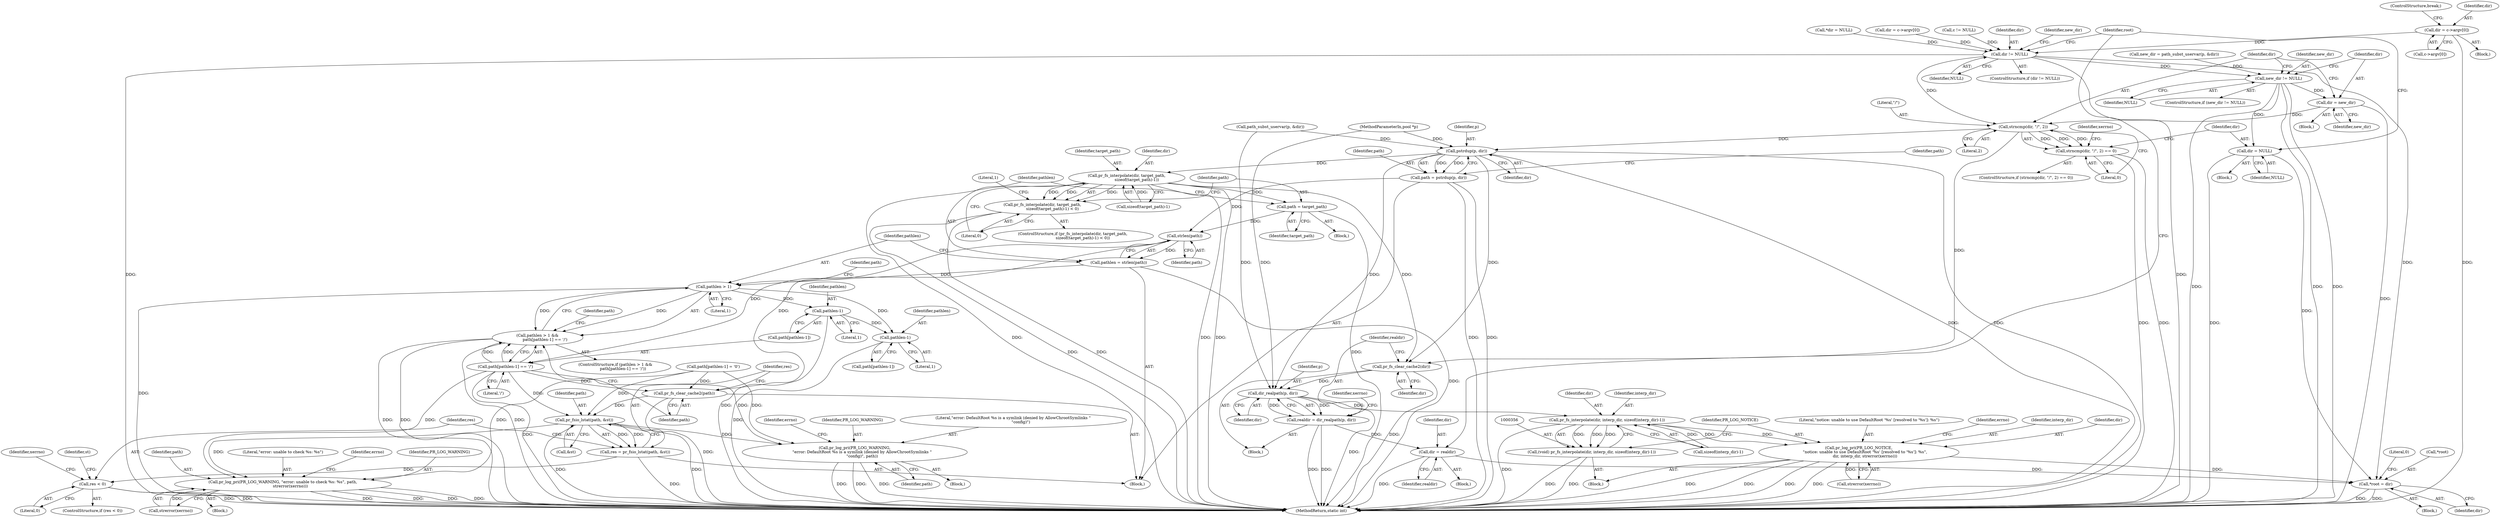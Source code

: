 digraph "1_proftpd_349addc3be4fcdad9bd4ec01ad1ccd916c898ed8@array" {
"1000163" [label="(Call,dir = c->argv[0])"];
"1000182" [label="(Call,dir != NULL)"];
"1000194" [label="(Call,new_dir != NULL)"];
"1000198" [label="(Call,dir = new_dir)"];
"1000203" [label="(Call,strncmp(dir, \"/\", 2))"];
"1000202" [label="(Call,strncmp(dir, \"/\", 2) == 0)"];
"1000230" [label="(Call,pstrdup(p, dir))"];
"1000228" [label="(Call,path = pstrdup(p, dir))"];
"1000264" [label="(Call,strlen(path))"];
"1000262" [label="(Call,pathlen = strlen(path))"];
"1000268" [label="(Call,pathlen > 1)"];
"1000267" [label="(Call,pathlen > 1 &&\n            path[pathlen-1] == '/')"];
"1000274" [label="(Call,pathlen-1)"];
"1000282" [label="(Call,pathlen-1)"];
"1000271" [label="(Call,path[pathlen-1] == '/')"];
"1000286" [label="(Call,pr_fs_clear_cache2(path))"];
"1000290" [label="(Call,pr_fsio_lstat(path, &st))"];
"1000288" [label="(Call,res = pr_fsio_lstat(path, &st))"];
"1000295" [label="(Call,res < 0)"];
"1000302" [label="(Call,pr_log_pri(PR_LOG_WARNING, \"error: unable to check %s: %s\", path,\n            strerror(xerrno)))"];
"1000320" [label="(Call,pr_log_pri(PR_LOG_WARNING,\n            \"error: DefaultRoot %s is a symlink (denied by AllowChrootSymlinks \"\n            \"config)\", path))"];
"1000247" [label="(Call,pr_fs_interpolate(dir, target_path,\n                sizeof(target_path)-1))"];
"1000246" [label="(Call,pr_fs_interpolate(dir, target_path,\n                sizeof(target_path)-1) < 0)"];
"1000259" [label="(Call,path = target_path)"];
"1000330" [label="(Call,pr_fs_clear_cache2(dir))"];
"1000335" [label="(Call,dir_realpath(p, dir))"];
"1000333" [label="(Call,realdir = dir_realpath(p, dir))"];
"1000344" [label="(Call,dir = realdir)"];
"1000374" [label="(Call,*root = dir)"];
"1000357" [label="(Call,pr_fs_interpolate(dir, interp_dir, sizeof(interp_dir)-1))"];
"1000355" [label="(Call,(void) pr_fs_interpolate(dir, interp_dir, sizeof(interp_dir)-1))"];
"1000364" [label="(Call,pr_log_pri(PR_LOG_NOTICE,\n          \"notice: unable to use DefaultRoot '%s' [resolved to '%s']: %s\",\n          dir, interp_dir, strerror(xerrno)))"];
"1000209" [label="(Call,dir = NULL)"];
"1000292" [label="(Call,&st)"];
"1000182" [label="(Call,dir != NULL)"];
"1000258" [label="(Literal,1)"];
"1000232" [label="(Identifier,dir)"];
"1000273" [label="(Identifier,path)"];
"1000270" [label="(Literal,1)"];
"1000380" [label="(MethodReturn,static int)"];
"1000277" [label="(Literal,'/')"];
"1000213" [label="(Block,)"];
"1000210" [label="(Identifier,dir)"];
"1000271" [label="(Call,path[pathlen-1] == '/')"];
"1000290" [label="(Call,pr_fsio_lstat(path, &st))"];
"1000346" [label="(Identifier,realdir)"];
"1000211" [label="(Identifier,NULL)"];
"1000217" [label="(Identifier,xerrno)"];
"1000344" [label="(Call,dir = realdir)"];
"1000162" [label="(Block,)"];
"1000265" [label="(Identifier,path)"];
"1000304" [label="(Literal,\"error: unable to check %s: %s\")"];
"1000228" [label="(Call,path = pstrdup(p, dir))"];
"1000275" [label="(Identifier,pathlen)"];
"1000116" [label="(Call,*dir = NULL)"];
"1000195" [label="(Identifier,new_dir)"];
"1000306" [label="(Call,strerror(xerrno))"];
"1000170" [label="(ControlStructure,break;)"];
"1000209" [label="(Call,dir = NULL)"];
"1000379" [label="(Literal,0)"];
"1000236" [label="(Identifier,path)"];
"1000325" [label="(Identifier,errno)"];
"1000287" [label="(Identifier,path)"];
"1000321" [label="(Identifier,PR_LOG_WARNING)"];
"1000319" [label="(Block,)"];
"1000247" [label="(Call,pr_fs_interpolate(dir, target_path,\n                sizeof(target_path)-1))"];
"1000334" [label="(Identifier,realdir)"];
"1000335" [label="(Call,dir_realpath(p, dir))"];
"1000367" [label="(Identifier,dir)"];
"1000297" [label="(Literal,0)"];
"1000291" [label="(Identifier,path)"];
"1000331" [label="(Identifier,dir)"];
"1000206" [label="(Literal,2)"];
"1000205" [label="(Literal,\"/\")"];
"1000248" [label="(Identifier,dir)"];
"1000323" [label="(Identifier,path)"];
"1000189" [label="(Call,path_subst_uservar(p, &dir))"];
"1000142" [label="(Call,dir = c->argv[0])"];
"1000164" [label="(Identifier,dir)"];
"1000309" [label="(Identifier,errno)"];
"1000200" [label="(Identifier,new_dir)"];
"1000264" [label="(Call,strlen(path))"];
"1000245" [label="(ControlStructure,if (pr_fs_interpolate(dir, target_path,\n                sizeof(target_path)-1) < 0))"];
"1000375" [label="(Call,*root)"];
"1000244" [label="(Block,)"];
"1000272" [label="(Call,path[pathlen-1])"];
"1000263" [label="(Identifier,pathlen)"];
"1000365" [label="(Identifier,PR_LOG_NOTICE)"];
"1000288" [label="(Call,res = pr_fsio_lstat(path, &st))"];
"1000343" [label="(Block,)"];
"1000260" [label="(Identifier,path)"];
"1000231" [label="(Identifier,p)"];
"1000296" [label="(Identifier,res)"];
"1000279" [label="(Call,path[pathlen-1] = '\0')"];
"1000348" [label="(Block,)"];
"1000250" [label="(Call,sizeof(target_path)-1)"];
"1000330" [label="(Call,pr_fs_clear_cache2(dir))"];
"1000345" [label="(Identifier,dir)"];
"1000281" [label="(Identifier,path)"];
"1000294" [label="(ControlStructure,if (res < 0))"];
"1000366" [label="(Literal,\"notice: unable to use DefaultRoot '%s' [resolved to '%s']: %s\")"];
"1000130" [label="(Call,c != NULL)"];
"1000360" [label="(Call,sizeof(interp_dir)-1)"];
"1000372" [label="(Identifier,errno)"];
"1000249" [label="(Identifier,target_path)"];
"1000303" [label="(Identifier,PR_LOG_WARNING)"];
"1000204" [label="(Identifier,dir)"];
"1000110" [label="(Block,)"];
"1000305" [label="(Identifier,path)"];
"1000359" [label="(Identifier,interp_dir)"];
"1000337" [label="(Identifier,dir)"];
"1000289" [label="(Identifier,res)"];
"1000230" [label="(Call,pstrdup(p, dir))"];
"1000376" [label="(Identifier,root)"];
"1000183" [label="(Identifier,dir)"];
"1000320" [label="(Call,pr_log_pri(PR_LOG_WARNING,\n            \"error: DefaultRoot %s is a symlink (denied by AllowChrootSymlinks \"\n            \"config)\", path))"];
"1000300" [label="(Identifier,xerrno)"];
"1000107" [label="(MethodParameterIn,pool *p)"];
"1000282" [label="(Call,pathlen-1)"];
"1000269" [label="(Identifier,pathlen)"];
"1000268" [label="(Call,pathlen > 1)"];
"1000358" [label="(Identifier,dir)"];
"1000283" [label="(Identifier,pathlen)"];
"1000368" [label="(Identifier,interp_dir)"];
"1000274" [label="(Call,pathlen-1)"];
"1000280" [label="(Call,path[pathlen-1])"];
"1000276" [label="(Literal,1)"];
"1000317" [label="(Identifier,st)"];
"1000336" [label="(Identifier,p)"];
"1000259" [label="(Call,path = target_path)"];
"1000208" [label="(Block,)"];
"1000262" [label="(Call,pathlen = strlen(path))"];
"1000364" [label="(Call,pr_log_pri(PR_LOG_NOTICE,\n          \"notice: unable to use DefaultRoot '%s' [resolved to '%s']: %s\",\n          dir, interp_dir, strerror(xerrno)))"];
"1000254" [label="(Literal,0)"];
"1000369" [label="(Call,strerror(xerrno))"];
"1000197" [label="(Block,)"];
"1000188" [label="(Identifier,new_dir)"];
"1000198" [label="(Call,dir = new_dir)"];
"1000196" [label="(Identifier,NULL)"];
"1000355" [label="(Call,(void) pr_fs_interpolate(dir, interp_dir, sizeof(interp_dir)-1))"];
"1000374" [label="(Call,*root = dir)"];
"1000267" [label="(Call,pathlen > 1 &&\n            path[pathlen-1] == '/')"];
"1000246" [label="(Call,pr_fs_interpolate(dir, target_path,\n                sizeof(target_path)-1) < 0)"];
"1000223" [label="(Block,)"];
"1000194" [label="(Call,new_dir != NULL)"];
"1000284" [label="(Literal,1)"];
"1000295" [label="(Call,res < 0)"];
"1000165" [label="(Call,c->argv[0])"];
"1000286" [label="(Call,pr_fs_clear_cache2(path))"];
"1000184" [label="(Identifier,NULL)"];
"1000203" [label="(Call,strncmp(dir, \"/\", 2))"];
"1000298" [label="(Block,)"];
"1000229" [label="(Identifier,path)"];
"1000266" [label="(ControlStructure,if (pathlen > 1 &&\n            path[pathlen-1] == '/'))"];
"1000207" [label="(Literal,0)"];
"1000187" [label="(Call,new_dir = path_subst_uservar(p, &dir))"];
"1000377" [label="(Identifier,dir)"];
"1000163" [label="(Call,dir = c->argv[0])"];
"1000322" [label="(Literal,\"error: DefaultRoot %s is a symlink (denied by AllowChrootSymlinks \"\n            \"config)\")"];
"1000202" [label="(Call,strncmp(dir, \"/\", 2) == 0)"];
"1000201" [label="(ControlStructure,if (strncmp(dir, \"/\", 2) == 0))"];
"1000261" [label="(Identifier,target_path)"];
"1000357" [label="(Call,pr_fs_interpolate(dir, interp_dir, sizeof(interp_dir)-1))"];
"1000333" [label="(Call,realdir = dir_realpath(p, dir))"];
"1000339" [label="(Identifier,xerrno)"];
"1000199" [label="(Identifier,dir)"];
"1000193" [label="(ControlStructure,if (new_dir != NULL))"];
"1000302" [label="(Call,pr_log_pri(PR_LOG_WARNING, \"error: unable to check %s: %s\", path,\n            strerror(xerrno)))"];
"1000181" [label="(ControlStructure,if (dir != NULL))"];
"1000163" -> "1000162"  [label="AST: "];
"1000163" -> "1000165"  [label="CFG: "];
"1000164" -> "1000163"  [label="AST: "];
"1000165" -> "1000163"  [label="AST: "];
"1000170" -> "1000163"  [label="CFG: "];
"1000163" -> "1000380"  [label="DDG: "];
"1000163" -> "1000182"  [label="DDG: "];
"1000182" -> "1000181"  [label="AST: "];
"1000182" -> "1000184"  [label="CFG: "];
"1000183" -> "1000182"  [label="AST: "];
"1000184" -> "1000182"  [label="AST: "];
"1000188" -> "1000182"  [label="CFG: "];
"1000376" -> "1000182"  [label="CFG: "];
"1000182" -> "1000380"  [label="DDG: "];
"1000182" -> "1000380"  [label="DDG: "];
"1000116" -> "1000182"  [label="DDG: "];
"1000142" -> "1000182"  [label="DDG: "];
"1000130" -> "1000182"  [label="DDG: "];
"1000182" -> "1000194"  [label="DDG: "];
"1000182" -> "1000203"  [label="DDG: "];
"1000182" -> "1000374"  [label="DDG: "];
"1000194" -> "1000193"  [label="AST: "];
"1000194" -> "1000196"  [label="CFG: "];
"1000195" -> "1000194"  [label="AST: "];
"1000196" -> "1000194"  [label="AST: "];
"1000199" -> "1000194"  [label="CFG: "];
"1000204" -> "1000194"  [label="CFG: "];
"1000194" -> "1000380"  [label="DDG: "];
"1000194" -> "1000380"  [label="DDG: "];
"1000194" -> "1000380"  [label="DDG: "];
"1000187" -> "1000194"  [label="DDG: "];
"1000194" -> "1000198"  [label="DDG: "];
"1000194" -> "1000209"  [label="DDG: "];
"1000198" -> "1000197"  [label="AST: "];
"1000198" -> "1000200"  [label="CFG: "];
"1000199" -> "1000198"  [label="AST: "];
"1000200" -> "1000198"  [label="AST: "];
"1000204" -> "1000198"  [label="CFG: "];
"1000198" -> "1000380"  [label="DDG: "];
"1000198" -> "1000203"  [label="DDG: "];
"1000203" -> "1000202"  [label="AST: "];
"1000203" -> "1000206"  [label="CFG: "];
"1000204" -> "1000203"  [label="AST: "];
"1000205" -> "1000203"  [label="AST: "];
"1000206" -> "1000203"  [label="AST: "];
"1000207" -> "1000203"  [label="CFG: "];
"1000203" -> "1000202"  [label="DDG: "];
"1000203" -> "1000202"  [label="DDG: "];
"1000203" -> "1000202"  [label="DDG: "];
"1000203" -> "1000230"  [label="DDG: "];
"1000203" -> "1000330"  [label="DDG: "];
"1000202" -> "1000201"  [label="AST: "];
"1000202" -> "1000207"  [label="CFG: "];
"1000207" -> "1000202"  [label="AST: "];
"1000210" -> "1000202"  [label="CFG: "];
"1000217" -> "1000202"  [label="CFG: "];
"1000202" -> "1000380"  [label="DDG: "];
"1000202" -> "1000380"  [label="DDG: "];
"1000230" -> "1000228"  [label="AST: "];
"1000230" -> "1000232"  [label="CFG: "];
"1000231" -> "1000230"  [label="AST: "];
"1000232" -> "1000230"  [label="AST: "];
"1000228" -> "1000230"  [label="CFG: "];
"1000230" -> "1000380"  [label="DDG: "];
"1000230" -> "1000380"  [label="DDG: "];
"1000230" -> "1000228"  [label="DDG: "];
"1000230" -> "1000228"  [label="DDG: "];
"1000189" -> "1000230"  [label="DDG: "];
"1000107" -> "1000230"  [label="DDG: "];
"1000230" -> "1000247"  [label="DDG: "];
"1000230" -> "1000330"  [label="DDG: "];
"1000230" -> "1000335"  [label="DDG: "];
"1000228" -> "1000223"  [label="AST: "];
"1000229" -> "1000228"  [label="AST: "];
"1000236" -> "1000228"  [label="CFG: "];
"1000228" -> "1000380"  [label="DDG: "];
"1000228" -> "1000380"  [label="DDG: "];
"1000228" -> "1000264"  [label="DDG: "];
"1000264" -> "1000262"  [label="AST: "];
"1000264" -> "1000265"  [label="CFG: "];
"1000265" -> "1000264"  [label="AST: "];
"1000262" -> "1000264"  [label="CFG: "];
"1000264" -> "1000262"  [label="DDG: "];
"1000259" -> "1000264"  [label="DDG: "];
"1000264" -> "1000271"  [label="DDG: "];
"1000264" -> "1000286"  [label="DDG: "];
"1000262" -> "1000223"  [label="AST: "];
"1000263" -> "1000262"  [label="AST: "];
"1000269" -> "1000262"  [label="CFG: "];
"1000262" -> "1000380"  [label="DDG: "];
"1000262" -> "1000268"  [label="DDG: "];
"1000268" -> "1000267"  [label="AST: "];
"1000268" -> "1000270"  [label="CFG: "];
"1000269" -> "1000268"  [label="AST: "];
"1000270" -> "1000268"  [label="AST: "];
"1000273" -> "1000268"  [label="CFG: "];
"1000267" -> "1000268"  [label="CFG: "];
"1000268" -> "1000380"  [label="DDG: "];
"1000268" -> "1000267"  [label="DDG: "];
"1000268" -> "1000267"  [label="DDG: "];
"1000268" -> "1000274"  [label="DDG: "];
"1000268" -> "1000282"  [label="DDG: "];
"1000267" -> "1000266"  [label="AST: "];
"1000267" -> "1000271"  [label="CFG: "];
"1000271" -> "1000267"  [label="AST: "];
"1000281" -> "1000267"  [label="CFG: "];
"1000287" -> "1000267"  [label="CFG: "];
"1000267" -> "1000380"  [label="DDG: "];
"1000267" -> "1000380"  [label="DDG: "];
"1000267" -> "1000380"  [label="DDG: "];
"1000271" -> "1000267"  [label="DDG: "];
"1000271" -> "1000267"  [label="DDG: "];
"1000274" -> "1000272"  [label="AST: "];
"1000274" -> "1000276"  [label="CFG: "];
"1000275" -> "1000274"  [label="AST: "];
"1000276" -> "1000274"  [label="AST: "];
"1000272" -> "1000274"  [label="CFG: "];
"1000274" -> "1000380"  [label="DDG: "];
"1000274" -> "1000282"  [label="DDG: "];
"1000282" -> "1000280"  [label="AST: "];
"1000282" -> "1000284"  [label="CFG: "];
"1000283" -> "1000282"  [label="AST: "];
"1000284" -> "1000282"  [label="AST: "];
"1000280" -> "1000282"  [label="CFG: "];
"1000282" -> "1000380"  [label="DDG: "];
"1000271" -> "1000277"  [label="CFG: "];
"1000272" -> "1000271"  [label="AST: "];
"1000277" -> "1000271"  [label="AST: "];
"1000271" -> "1000380"  [label="DDG: "];
"1000271" -> "1000286"  [label="DDG: "];
"1000271" -> "1000290"  [label="DDG: "];
"1000271" -> "1000302"  [label="DDG: "];
"1000271" -> "1000320"  [label="DDG: "];
"1000286" -> "1000223"  [label="AST: "];
"1000286" -> "1000287"  [label="CFG: "];
"1000287" -> "1000286"  [label="AST: "];
"1000289" -> "1000286"  [label="CFG: "];
"1000286" -> "1000380"  [label="DDG: "];
"1000279" -> "1000286"  [label="DDG: "];
"1000286" -> "1000290"  [label="DDG: "];
"1000290" -> "1000288"  [label="AST: "];
"1000290" -> "1000292"  [label="CFG: "];
"1000291" -> "1000290"  [label="AST: "];
"1000292" -> "1000290"  [label="AST: "];
"1000288" -> "1000290"  [label="CFG: "];
"1000290" -> "1000380"  [label="DDG: "];
"1000290" -> "1000380"  [label="DDG: "];
"1000290" -> "1000288"  [label="DDG: "];
"1000290" -> "1000288"  [label="DDG: "];
"1000279" -> "1000290"  [label="DDG: "];
"1000290" -> "1000302"  [label="DDG: "];
"1000290" -> "1000320"  [label="DDG: "];
"1000288" -> "1000223"  [label="AST: "];
"1000289" -> "1000288"  [label="AST: "];
"1000296" -> "1000288"  [label="CFG: "];
"1000288" -> "1000380"  [label="DDG: "];
"1000288" -> "1000295"  [label="DDG: "];
"1000295" -> "1000294"  [label="AST: "];
"1000295" -> "1000297"  [label="CFG: "];
"1000296" -> "1000295"  [label="AST: "];
"1000297" -> "1000295"  [label="AST: "];
"1000300" -> "1000295"  [label="CFG: "];
"1000317" -> "1000295"  [label="CFG: "];
"1000295" -> "1000380"  [label="DDG: "];
"1000295" -> "1000380"  [label="DDG: "];
"1000302" -> "1000298"  [label="AST: "];
"1000302" -> "1000306"  [label="CFG: "];
"1000303" -> "1000302"  [label="AST: "];
"1000304" -> "1000302"  [label="AST: "];
"1000305" -> "1000302"  [label="AST: "];
"1000306" -> "1000302"  [label="AST: "];
"1000309" -> "1000302"  [label="CFG: "];
"1000302" -> "1000380"  [label="DDG: "];
"1000302" -> "1000380"  [label="DDG: "];
"1000302" -> "1000380"  [label="DDG: "];
"1000302" -> "1000380"  [label="DDG: "];
"1000279" -> "1000302"  [label="DDG: "];
"1000306" -> "1000302"  [label="DDG: "];
"1000320" -> "1000319"  [label="AST: "];
"1000320" -> "1000323"  [label="CFG: "];
"1000321" -> "1000320"  [label="AST: "];
"1000322" -> "1000320"  [label="AST: "];
"1000323" -> "1000320"  [label="AST: "];
"1000325" -> "1000320"  [label="CFG: "];
"1000320" -> "1000380"  [label="DDG: "];
"1000320" -> "1000380"  [label="DDG: "];
"1000320" -> "1000380"  [label="DDG: "];
"1000279" -> "1000320"  [label="DDG: "];
"1000247" -> "1000246"  [label="AST: "];
"1000247" -> "1000250"  [label="CFG: "];
"1000248" -> "1000247"  [label="AST: "];
"1000249" -> "1000247"  [label="AST: "];
"1000250" -> "1000247"  [label="AST: "];
"1000254" -> "1000247"  [label="CFG: "];
"1000247" -> "1000380"  [label="DDG: "];
"1000247" -> "1000380"  [label="DDG: "];
"1000247" -> "1000380"  [label="DDG: "];
"1000247" -> "1000246"  [label="DDG: "];
"1000247" -> "1000246"  [label="DDG: "];
"1000247" -> "1000246"  [label="DDG: "];
"1000250" -> "1000247"  [label="DDG: "];
"1000247" -> "1000259"  [label="DDG: "];
"1000247" -> "1000330"  [label="DDG: "];
"1000246" -> "1000245"  [label="AST: "];
"1000246" -> "1000254"  [label="CFG: "];
"1000254" -> "1000246"  [label="AST: "];
"1000258" -> "1000246"  [label="CFG: "];
"1000260" -> "1000246"  [label="CFG: "];
"1000246" -> "1000380"  [label="DDG: "];
"1000246" -> "1000380"  [label="DDG: "];
"1000259" -> "1000244"  [label="AST: "];
"1000259" -> "1000261"  [label="CFG: "];
"1000260" -> "1000259"  [label="AST: "];
"1000261" -> "1000259"  [label="AST: "];
"1000263" -> "1000259"  [label="CFG: "];
"1000259" -> "1000380"  [label="DDG: "];
"1000330" -> "1000213"  [label="AST: "];
"1000330" -> "1000331"  [label="CFG: "];
"1000331" -> "1000330"  [label="AST: "];
"1000334" -> "1000330"  [label="CFG: "];
"1000330" -> "1000380"  [label="DDG: "];
"1000330" -> "1000335"  [label="DDG: "];
"1000335" -> "1000333"  [label="AST: "];
"1000335" -> "1000337"  [label="CFG: "];
"1000336" -> "1000335"  [label="AST: "];
"1000337" -> "1000335"  [label="AST: "];
"1000333" -> "1000335"  [label="CFG: "];
"1000335" -> "1000380"  [label="DDG: "];
"1000335" -> "1000333"  [label="DDG: "];
"1000335" -> "1000333"  [label="DDG: "];
"1000189" -> "1000335"  [label="DDG: "];
"1000107" -> "1000335"  [label="DDG: "];
"1000335" -> "1000357"  [label="DDG: "];
"1000333" -> "1000213"  [label="AST: "];
"1000334" -> "1000333"  [label="AST: "];
"1000339" -> "1000333"  [label="CFG: "];
"1000333" -> "1000380"  [label="DDG: "];
"1000333" -> "1000380"  [label="DDG: "];
"1000333" -> "1000344"  [label="DDG: "];
"1000344" -> "1000343"  [label="AST: "];
"1000344" -> "1000346"  [label="CFG: "];
"1000345" -> "1000344"  [label="AST: "];
"1000346" -> "1000344"  [label="AST: "];
"1000376" -> "1000344"  [label="CFG: "];
"1000344" -> "1000380"  [label="DDG: "];
"1000344" -> "1000374"  [label="DDG: "];
"1000374" -> "1000110"  [label="AST: "];
"1000374" -> "1000377"  [label="CFG: "];
"1000375" -> "1000374"  [label="AST: "];
"1000377" -> "1000374"  [label="AST: "];
"1000379" -> "1000374"  [label="CFG: "];
"1000374" -> "1000380"  [label="DDG: "];
"1000374" -> "1000380"  [label="DDG: "];
"1000209" -> "1000374"  [label="DDG: "];
"1000364" -> "1000374"  [label="DDG: "];
"1000357" -> "1000355"  [label="AST: "];
"1000357" -> "1000360"  [label="CFG: "];
"1000358" -> "1000357"  [label="AST: "];
"1000359" -> "1000357"  [label="AST: "];
"1000360" -> "1000357"  [label="AST: "];
"1000355" -> "1000357"  [label="CFG: "];
"1000357" -> "1000380"  [label="DDG: "];
"1000357" -> "1000355"  [label="DDG: "];
"1000357" -> "1000355"  [label="DDG: "];
"1000357" -> "1000355"  [label="DDG: "];
"1000360" -> "1000357"  [label="DDG: "];
"1000357" -> "1000364"  [label="DDG: "];
"1000357" -> "1000364"  [label="DDG: "];
"1000355" -> "1000348"  [label="AST: "];
"1000356" -> "1000355"  [label="AST: "];
"1000365" -> "1000355"  [label="CFG: "];
"1000355" -> "1000380"  [label="DDG: "];
"1000355" -> "1000380"  [label="DDG: "];
"1000364" -> "1000348"  [label="AST: "];
"1000364" -> "1000369"  [label="CFG: "];
"1000365" -> "1000364"  [label="AST: "];
"1000366" -> "1000364"  [label="AST: "];
"1000367" -> "1000364"  [label="AST: "];
"1000368" -> "1000364"  [label="AST: "];
"1000369" -> "1000364"  [label="AST: "];
"1000372" -> "1000364"  [label="CFG: "];
"1000364" -> "1000380"  [label="DDG: "];
"1000364" -> "1000380"  [label="DDG: "];
"1000364" -> "1000380"  [label="DDG: "];
"1000364" -> "1000380"  [label="DDG: "];
"1000369" -> "1000364"  [label="DDG: "];
"1000209" -> "1000208"  [label="AST: "];
"1000209" -> "1000211"  [label="CFG: "];
"1000210" -> "1000209"  [label="AST: "];
"1000211" -> "1000209"  [label="AST: "];
"1000376" -> "1000209"  [label="CFG: "];
"1000209" -> "1000380"  [label="DDG: "];
}
